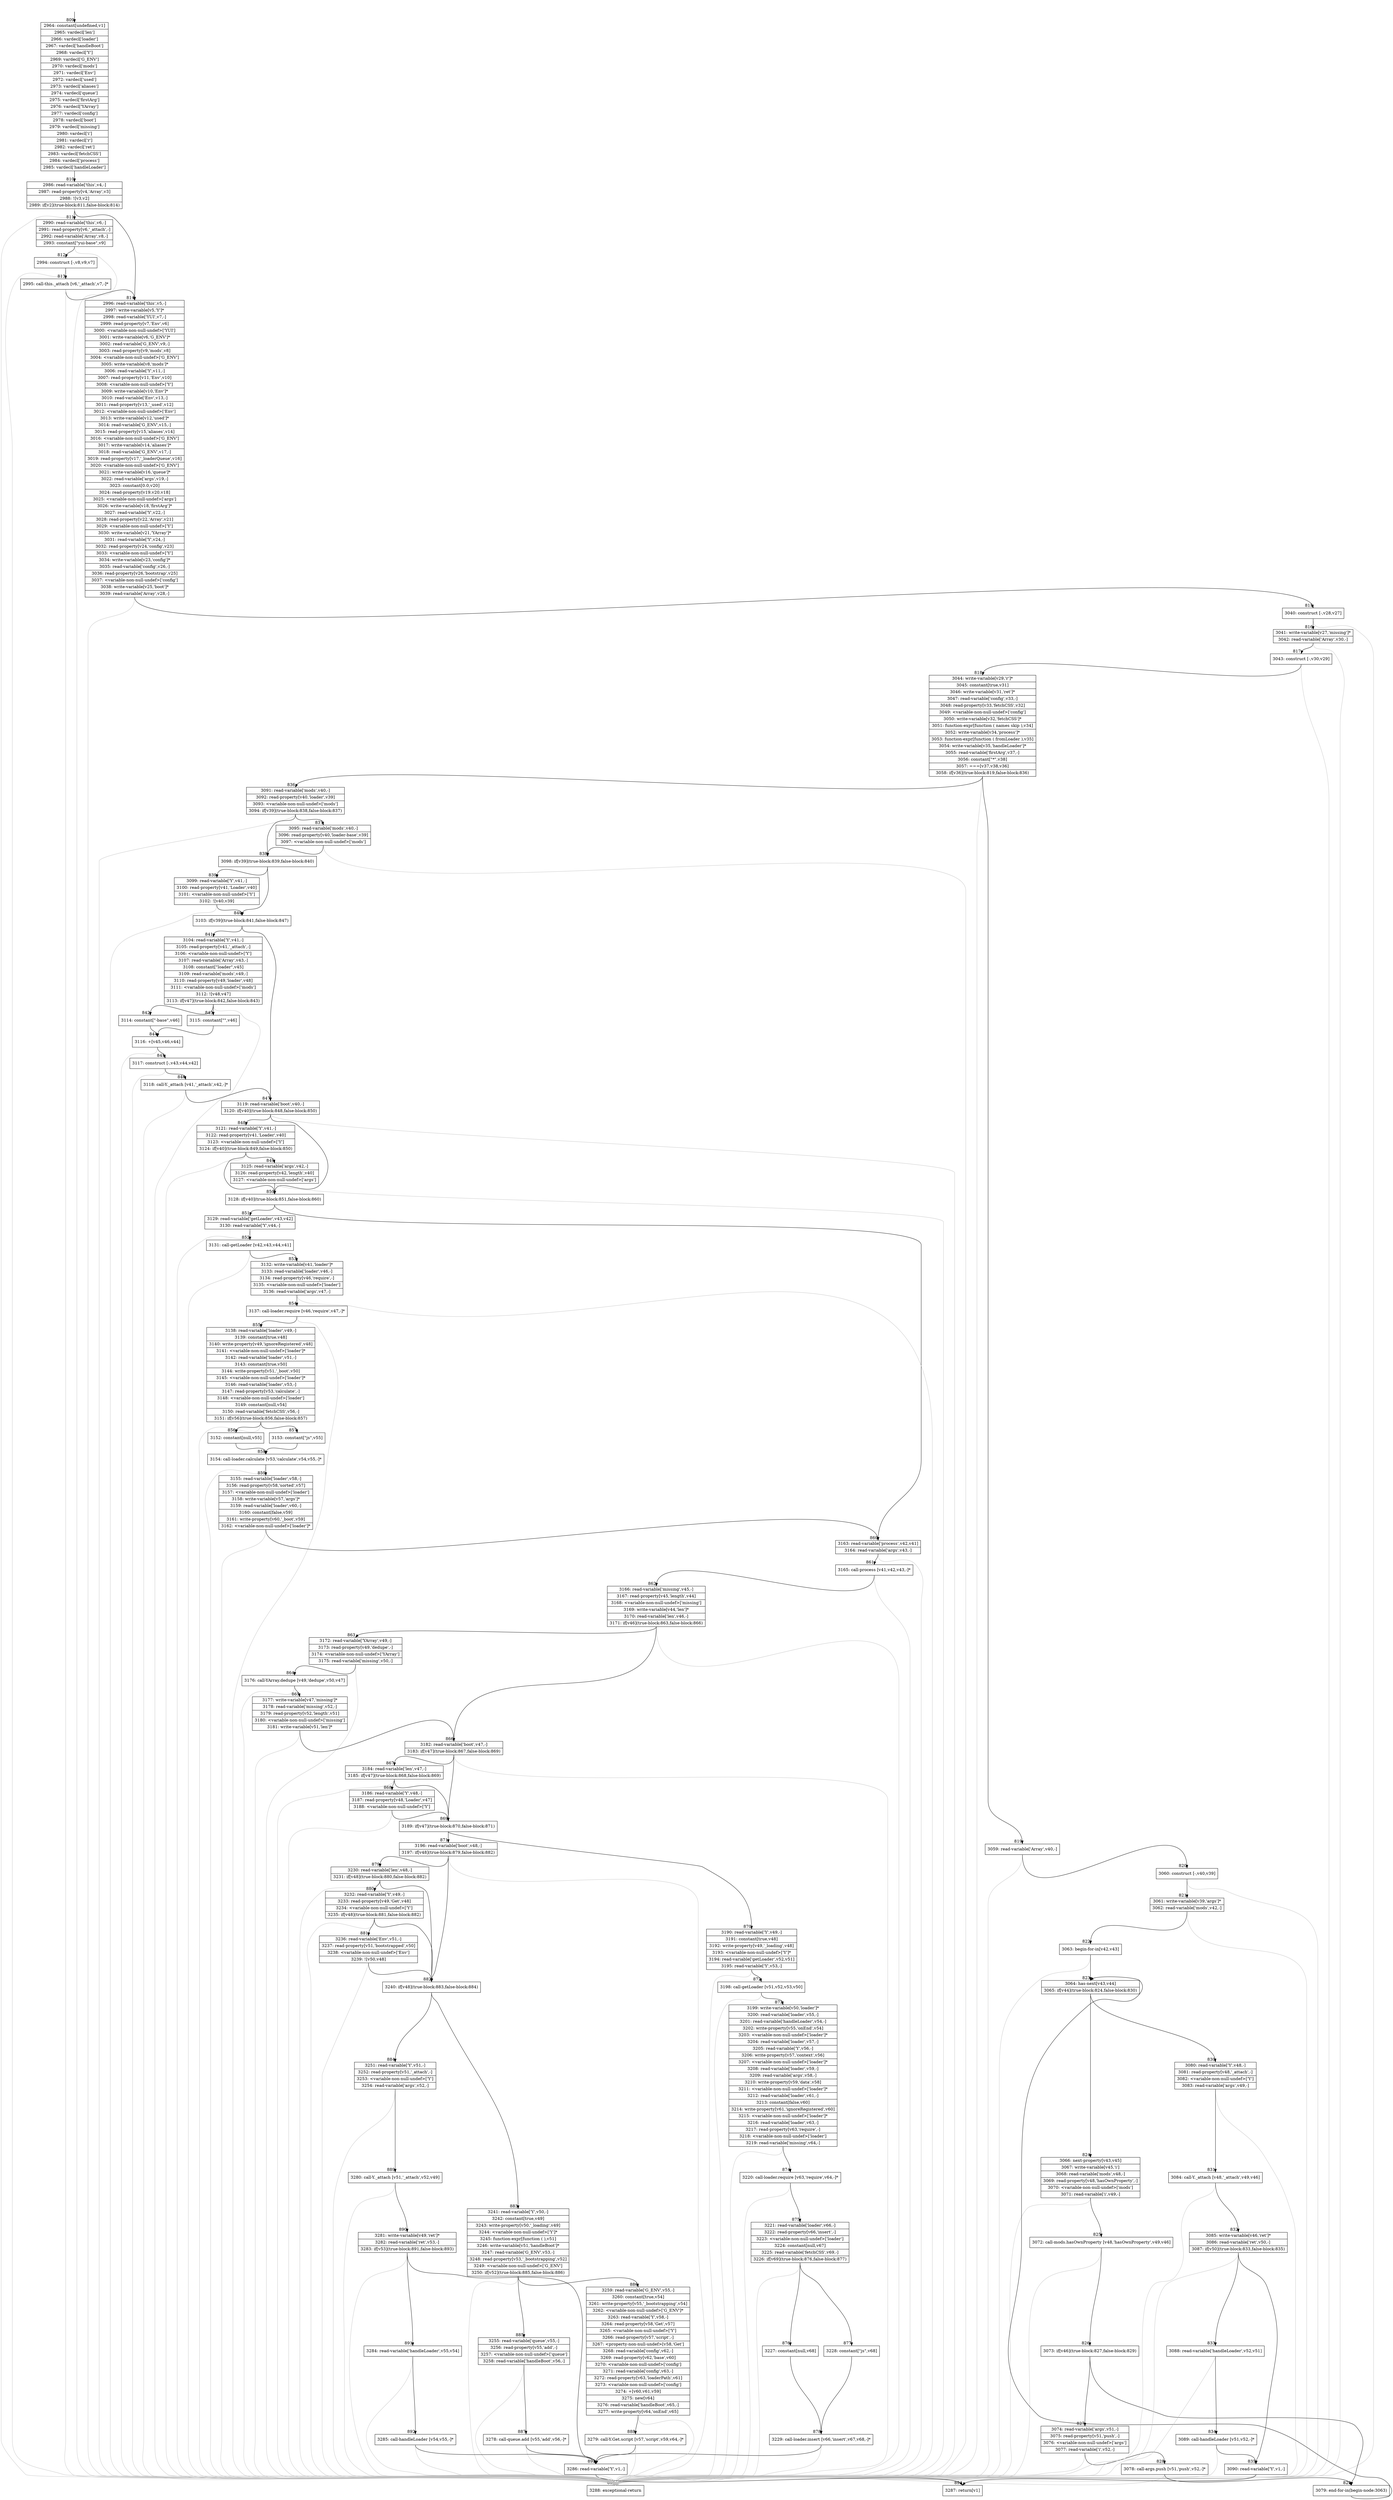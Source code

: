 digraph {
rankdir="TD"
BB_entry30[shape=none,label=""];
BB_entry30 -> BB809 [tailport=s, headport=n, headlabel="    809"]
BB809 [shape=record label="{2964: constant[undefined,v1]|2965: vardecl['len']|2966: vardecl['loader']|2967: vardecl['handleBoot']|2968: vardecl['Y']|2969: vardecl['G_ENV']|2970: vardecl['mods']|2971: vardecl['Env']|2972: vardecl['used']|2973: vardecl['aliases']|2974: vardecl['queue']|2975: vardecl['firstArg']|2976: vardecl['YArray']|2977: vardecl['config']|2978: vardecl['boot']|2979: vardecl['missing']|2980: vardecl['i']|2981: vardecl['r']|2982: vardecl['ret']|2983: vardecl['fetchCSS']|2984: vardecl['process']|2985: vardecl['handleLoader']}" ] 
BB809 -> BB810 [tailport=s, headport=n, headlabel="      810"]
BB810 [shape=record label="{2986: read-variable['this',v4,-]|2987: read-property[v4,'Array',v3]|2988: ![v3,v2]|2989: if[v2](true-block:811,false-block:814)}" ] 
BB810 -> BB811 [tailport=s, headport=n, headlabel="      811"]
BB810 -> BB814 [tailport=s, headport=n, headlabel="      814"]
BB810 -> BB895 [tailport=s, headport=n, color=gray, headlabel="      895"]
BB811 [shape=record label="{2990: read-variable['this',v6,-]|2991: read-property[v6,'_attach',-]|2992: read-variable['Array',v8,-]|2993: constant[\"yui-base\",v9]}" ] 
BB811 -> BB812 [tailport=s, headport=n, headlabel="      812"]
BB811 -> BB895 [tailport=s, headport=n, color=gray]
BB812 [shape=record label="{2994: construct [-,v8,v9,v7]}" ] 
BB812 -> BB813 [tailport=s, headport=n, headlabel="      813"]
BB812 -> BB895 [tailport=s, headport=n, color=gray]
BB813 [shape=record label="{2995: call-this._attach [v6,'_attach',v7,-]*}" ] 
BB813 -> BB814 [tailport=s, headport=n]
BB813 -> BB895 [tailport=s, headport=n, color=gray]
BB814 [shape=record label="{2996: read-variable['this',v5,-]|2997: write-variable[v5,'Y']*|2998: read-variable['YUI',v7,-]|2999: read-property[v7,'Env',v6]|3000: \<variable-non-null-undef\>['YUI']|3001: write-variable[v6,'G_ENV']*|3002: read-variable['G_ENV',v9,-]|3003: read-property[v9,'mods',v8]|3004: \<variable-non-null-undef\>['G_ENV']|3005: write-variable[v8,'mods']*|3006: read-variable['Y',v11,-]|3007: read-property[v11,'Env',v10]|3008: \<variable-non-null-undef\>['Y']|3009: write-variable[v10,'Env']*|3010: read-variable['Env',v13,-]|3011: read-property[v13,'_used',v12]|3012: \<variable-non-null-undef\>['Env']|3013: write-variable[v12,'used']*|3014: read-variable['G_ENV',v15,-]|3015: read-property[v15,'aliases',v14]|3016: \<variable-non-null-undef\>['G_ENV']|3017: write-variable[v14,'aliases']*|3018: read-variable['G_ENV',v17,-]|3019: read-property[v17,'_loaderQueue',v16]|3020: \<variable-non-null-undef\>['G_ENV']|3021: write-variable[v16,'queue']*|3022: read-variable['args',v19,-]|3023: constant[0.0,v20]|3024: read-property[v19,v20,v18]|3025: \<variable-non-null-undef\>['args']|3026: write-variable[v18,'firstArg']*|3027: read-variable['Y',v22,-]|3028: read-property[v22,'Array',v21]|3029: \<variable-non-null-undef\>['Y']|3030: write-variable[v21,'YArray']*|3031: read-variable['Y',v24,-]|3032: read-property[v24,'config',v23]|3033: \<variable-non-null-undef\>['Y']|3034: write-variable[v23,'config']*|3035: read-variable['config',v26,-]|3036: read-property[v26,'bootstrap',v25]|3037: \<variable-non-null-undef\>['config']|3038: write-variable[v25,'boot']*|3039: read-variable['Array',v28,-]}" ] 
BB814 -> BB815 [tailport=s, headport=n, headlabel="      815"]
BB814 -> BB895 [tailport=s, headport=n, color=gray]
BB815 [shape=record label="{3040: construct [-,v28,v27]}" ] 
BB815 -> BB816 [tailport=s, headport=n, headlabel="      816"]
BB815 -> BB895 [tailport=s, headport=n, color=gray]
BB816 [shape=record label="{3041: write-variable[v27,'missing']*|3042: read-variable['Array',v30,-]}" ] 
BB816 -> BB817 [tailport=s, headport=n, headlabel="      817"]
BB816 -> BB895 [tailport=s, headport=n, color=gray]
BB817 [shape=record label="{3043: construct [-,v30,v29]}" ] 
BB817 -> BB818 [tailport=s, headport=n, headlabel="      818"]
BB817 -> BB895 [tailport=s, headport=n, color=gray]
BB818 [shape=record label="{3044: write-variable[v29,'r']*|3045: constant[true,v31]|3046: write-variable[v31,'ret']*|3047: read-variable['config',v33,-]|3048: read-property[v33,'fetchCSS',v32]|3049: \<variable-non-null-undef\>['config']|3050: write-variable[v32,'fetchCSS']*|3051: function-expr[function ( names skip ),v34]|3052: write-variable[v34,'process']*|3053: function-expr[function ( fromLoader ),v35]|3054: write-variable[v35,'handleLoader']*|3055: read-variable['firstArg',v37,-]|3056: constant[\"*\",v38]|3057: ===[v37,v38,v36]|3058: if[v36](true-block:819,false-block:836)}" ] 
BB818 -> BB819 [tailport=s, headport=n, headlabel="      819"]
BB818 -> BB836 [tailport=s, headport=n, headlabel="      836"]
BB818 -> BB895 [tailport=s, headport=n, color=gray]
BB819 [shape=record label="{3059: read-variable['Array',v40,-]}" ] 
BB819 -> BB820 [tailport=s, headport=n, headlabel="      820"]
BB819 -> BB895 [tailport=s, headport=n, color=gray]
BB820 [shape=record label="{3060: construct [-,v40,v39]}" ] 
BB820 -> BB821 [tailport=s, headport=n, headlabel="      821"]
BB820 -> BB895 [tailport=s, headport=n, color=gray]
BB821 [shape=record label="{3061: write-variable[v39,'args']*|3062: read-variable['mods',v42,-]}" ] 
BB821 -> BB822 [tailport=s, headport=n, headlabel="      822"]
BB821 -> BB895 [tailport=s, headport=n, color=gray]
BB822 [shape=record label="{3063: begin-for-in[v42,v43]}" ] 
BB822 -> BB823 [tailport=s, headport=n, headlabel="      823"]
BB822 -> BB895 [tailport=s, headport=n, color=gray]
BB823 [shape=record label="{3064: has-next[v43,v44]|3065: if[v44](true-block:824,false-block:830)}" ] 
BB823 -> BB824 [tailport=s, headport=n, headlabel="      824"]
BB823 -> BB830 [tailport=s, headport=n, headlabel="      830"]
BB824 [shape=record label="{3066: next-property[v43,v45]|3067: write-variable[v45,'i']|3068: read-variable['mods',v48,-]|3069: read-property[v48,'hasOwnProperty',-]|3070: \<variable-non-null-undef\>['mods']|3071: read-variable['i',v49,-]}" ] 
BB824 -> BB825 [tailport=s, headport=n, headlabel="      825"]
BB824 -> BB895 [tailport=s, headport=n, color=gray]
BB825 [shape=record label="{3072: call-mods.hasOwnProperty [v48,'hasOwnProperty',v49,v46]}" ] 
BB825 -> BB826 [tailport=s, headport=n, headlabel="      826"]
BB825 -> BB895 [tailport=s, headport=n, color=gray]
BB826 [shape=record label="{3073: if[v46](true-block:827,false-block:829)}" ] 
BB826 -> BB827 [tailport=s, headport=n, headlabel="      827"]
BB826 -> BB829 [tailport=s, headport=n, headlabel="      829"]
BB827 [shape=record label="{3074: read-variable['args',v51,-]|3075: read-property[v51,'push',-]|3076: \<variable-non-null-undef\>['args']|3077: read-variable['i',v52,-]}" ] 
BB827 -> BB828 [tailport=s, headport=n, headlabel="      828"]
BB827 -> BB895 [tailport=s, headport=n, color=gray]
BB828 [shape=record label="{3078: call-args.push [v51,'push',v52,-]*}" ] 
BB828 -> BB829 [tailport=s, headport=n]
BB828 -> BB895 [tailport=s, headport=n, color=gray]
BB829 [shape=record label="{3079: end-for-in(begin-node:3063)}" ] 
BB829 -> BB823 [tailport=s, headport=n]
BB830 [shape=record label="{3080: read-variable['Y',v48,-]|3081: read-property[v48,'_attach',-]|3082: \<variable-non-null-undef\>['Y']|3083: read-variable['args',v49,-]}" ] 
BB830 -> BB831 [tailport=s, headport=n, headlabel="      831"]
BB830 -> BB895 [tailport=s, headport=n, color=gray]
BB831 [shape=record label="{3084: call-Y._attach [v48,'_attach',v49,v46]}" ] 
BB831 -> BB832 [tailport=s, headport=n, headlabel="      832"]
BB831 -> BB895 [tailport=s, headport=n, color=gray]
BB832 [shape=record label="{3085: write-variable[v46,'ret']*|3086: read-variable['ret',v50,-]|3087: if[v50](true-block:833,false-block:835)}" ] 
BB832 -> BB833 [tailport=s, headport=n, headlabel="      833"]
BB832 -> BB835 [tailport=s, headport=n, headlabel="      835"]
BB832 -> BB895 [tailport=s, headport=n, color=gray]
BB833 [shape=record label="{3088: read-variable['handleLoader',v52,v51]}" ] 
BB833 -> BB834 [tailport=s, headport=n, headlabel="      834"]
BB833 -> BB895 [tailport=s, headport=n, color=gray]
BB834 [shape=record label="{3089: call-handleLoader [v51,v52,-]*}" ] 
BB834 -> BB835 [tailport=s, headport=n]
BB834 -> BB895 [tailport=s, headport=n, color=gray]
BB835 [shape=record label="{3090: read-variable['Y',v1,-]}" ] 
BB835 -> BB894 [tailport=s, headport=n, headlabel="      894"]
BB835 -> BB895 [tailport=s, headport=n, color=gray]
BB836 [shape=record label="{3091: read-variable['mods',v40,-]|3092: read-property[v40,'loader',v39]|3093: \<variable-non-null-undef\>['mods']|3094: if[v39](true-block:838,false-block:837)}" ] 
BB836 -> BB838 [tailport=s, headport=n, headlabel="      838"]
BB836 -> BB837 [tailport=s, headport=n, headlabel="      837"]
BB836 -> BB895 [tailport=s, headport=n, color=gray]
BB837 [shape=record label="{3095: read-variable['mods',v40,-]|3096: read-property[v40,'loader-base',v39]|3097: \<variable-non-null-undef\>['mods']}" ] 
BB837 -> BB838 [tailport=s, headport=n]
BB837 -> BB895 [tailport=s, headport=n, color=gray]
BB838 [shape=record label="{3098: if[v39](true-block:839,false-block:840)}" ] 
BB838 -> BB840 [tailport=s, headport=n, headlabel="      840"]
BB838 -> BB839 [tailport=s, headport=n, headlabel="      839"]
BB839 [shape=record label="{3099: read-variable['Y',v41,-]|3100: read-property[v41,'Loader',v40]|3101: \<variable-non-null-undef\>['Y']|3102: ![v40,v39]}" ] 
BB839 -> BB840 [tailport=s, headport=n]
BB839 -> BB895 [tailport=s, headport=n, color=gray]
BB840 [shape=record label="{3103: if[v39](true-block:841,false-block:847)}" ] 
BB840 -> BB841 [tailport=s, headport=n, headlabel="      841"]
BB840 -> BB847 [tailport=s, headport=n, headlabel="      847"]
BB841 [shape=record label="{3104: read-variable['Y',v41,-]|3105: read-property[v41,'_attach',-]|3106: \<variable-non-null-undef\>['Y']|3107: read-variable['Array',v43,-]|3108: constant[\"loader\",v45]|3109: read-variable['mods',v49,-]|3110: read-property[v49,'loader',v48]|3111: \<variable-non-null-undef\>['mods']|3112: ![v48,v47]|3113: if[v47](true-block:842,false-block:843)}" ] 
BB841 -> BB842 [tailport=s, headport=n, headlabel="      842"]
BB841 -> BB843 [tailport=s, headport=n, headlabel="      843"]
BB841 -> BB895 [tailport=s, headport=n, color=gray]
BB842 [shape=record label="{3114: constant[\"-base\",v46]}" ] 
BB842 -> BB844 [tailport=s, headport=n, headlabel="      844"]
BB843 [shape=record label="{3115: constant[\"\",v46]}" ] 
BB843 -> BB844 [tailport=s, headport=n]
BB844 [shape=record label="{3116: +[v45,v46,v44]}" ] 
BB844 -> BB845 [tailport=s, headport=n, headlabel="      845"]
BB844 -> BB895 [tailport=s, headport=n, color=gray]
BB845 [shape=record label="{3117: construct [-,v43,v44,v42]}" ] 
BB845 -> BB846 [tailport=s, headport=n, headlabel="      846"]
BB845 -> BB895 [tailport=s, headport=n, color=gray]
BB846 [shape=record label="{3118: call-Y._attach [v41,'_attach',v42,-]*}" ] 
BB846 -> BB847 [tailport=s, headport=n]
BB846 -> BB895 [tailport=s, headport=n, color=gray]
BB847 [shape=record label="{3119: read-variable['boot',v40,-]|3120: if[v40](true-block:848,false-block:850)}" ] 
BB847 -> BB850 [tailport=s, headport=n, headlabel="      850"]
BB847 -> BB848 [tailport=s, headport=n, headlabel="      848"]
BB847 -> BB895 [tailport=s, headport=n, color=gray]
BB848 [shape=record label="{3121: read-variable['Y',v41,-]|3122: read-property[v41,'Loader',v40]|3123: \<variable-non-null-undef\>['Y']|3124: if[v40](true-block:849,false-block:850)}" ] 
BB848 -> BB850 [tailport=s, headport=n]
BB848 -> BB849 [tailport=s, headport=n, headlabel="      849"]
BB848 -> BB895 [tailport=s, headport=n, color=gray]
BB849 [shape=record label="{3125: read-variable['args',v42,-]|3126: read-property[v42,'length',v40]|3127: \<variable-non-null-undef\>['args']}" ] 
BB849 -> BB850 [tailport=s, headport=n]
BB849 -> BB895 [tailport=s, headport=n, color=gray]
BB850 [shape=record label="{3128: if[v40](true-block:851,false-block:860)}" ] 
BB850 -> BB851 [tailport=s, headport=n, headlabel="      851"]
BB850 -> BB860 [tailport=s, headport=n, headlabel="      860"]
BB851 [shape=record label="{3129: read-variable['getLoader',v43,v42]|3130: read-variable['Y',v44,-]}" ] 
BB851 -> BB852 [tailport=s, headport=n, headlabel="      852"]
BB851 -> BB895 [tailport=s, headport=n, color=gray]
BB852 [shape=record label="{3131: call-getLoader [v42,v43,v44,v41]}" ] 
BB852 -> BB853 [tailport=s, headport=n, headlabel="      853"]
BB852 -> BB895 [tailport=s, headport=n, color=gray]
BB853 [shape=record label="{3132: write-variable[v41,'loader']*|3133: read-variable['loader',v46,-]|3134: read-property[v46,'require',-]|3135: \<variable-non-null-undef\>['loader']|3136: read-variable['args',v47,-]}" ] 
BB853 -> BB854 [tailport=s, headport=n, headlabel="      854"]
BB853 -> BB895 [tailport=s, headport=n, color=gray]
BB854 [shape=record label="{3137: call-loader.require [v46,'require',v47,-]*}" ] 
BB854 -> BB855 [tailport=s, headport=n, headlabel="      855"]
BB854 -> BB895 [tailport=s, headport=n, color=gray]
BB855 [shape=record label="{3138: read-variable['loader',v49,-]|3139: constant[true,v48]|3140: write-property[v49,'ignoreRegistered',v48]|3141: \<variable-non-null-undef\>['loader']*|3142: read-variable['loader',v51,-]|3143: constant[true,v50]|3144: write-property[v51,'_boot',v50]|3145: \<variable-non-null-undef\>['loader']*|3146: read-variable['loader',v53,-]|3147: read-property[v53,'calculate',-]|3148: \<variable-non-null-undef\>['loader']|3149: constant[null,v54]|3150: read-variable['fetchCSS',v56,-]|3151: if[v56](true-block:856,false-block:857)}" ] 
BB855 -> BB856 [tailport=s, headport=n, headlabel="      856"]
BB855 -> BB857 [tailport=s, headport=n, headlabel="      857"]
BB855 -> BB895 [tailport=s, headport=n, color=gray]
BB856 [shape=record label="{3152: constant[null,v55]}" ] 
BB856 -> BB858 [tailport=s, headport=n, headlabel="      858"]
BB857 [shape=record label="{3153: constant[\"js\",v55]}" ] 
BB857 -> BB858 [tailport=s, headport=n]
BB858 [shape=record label="{3154: call-loader.calculate [v53,'calculate',v54,v55,-]*}" ] 
BB858 -> BB859 [tailport=s, headport=n, headlabel="      859"]
BB858 -> BB895 [tailport=s, headport=n, color=gray]
BB859 [shape=record label="{3155: read-variable['loader',v58,-]|3156: read-property[v58,'sorted',v57]|3157: \<variable-non-null-undef\>['loader']|3158: write-variable[v57,'args']*|3159: read-variable['loader',v60,-]|3160: constant[false,v59]|3161: write-property[v60,'_boot',v59]|3162: \<variable-non-null-undef\>['loader']*}" ] 
BB859 -> BB860 [tailport=s, headport=n]
BB859 -> BB895 [tailport=s, headport=n, color=gray]
BB860 [shape=record label="{3163: read-variable['process',v42,v41]|3164: read-variable['args',v43,-]}" ] 
BB860 -> BB861 [tailport=s, headport=n, headlabel="      861"]
BB860 -> BB895 [tailport=s, headport=n, color=gray]
BB861 [shape=record label="{3165: call-process [v41,v42,v43,-]*}" ] 
BB861 -> BB862 [tailport=s, headport=n, headlabel="      862"]
BB861 -> BB895 [tailport=s, headport=n, color=gray]
BB862 [shape=record label="{3166: read-variable['missing',v45,-]|3167: read-property[v45,'length',v44]|3168: \<variable-non-null-undef\>['missing']|3169: write-variable[v44,'len']*|3170: read-variable['len',v46,-]|3171: if[v46](true-block:863,false-block:866)}" ] 
BB862 -> BB863 [tailport=s, headport=n, headlabel="      863"]
BB862 -> BB866 [tailport=s, headport=n, headlabel="      866"]
BB862 -> BB895 [tailport=s, headport=n, color=gray]
BB863 [shape=record label="{3172: read-variable['YArray',v49,-]|3173: read-property[v49,'dedupe',-]|3174: \<variable-non-null-undef\>['YArray']|3175: read-variable['missing',v50,-]}" ] 
BB863 -> BB864 [tailport=s, headport=n, headlabel="      864"]
BB863 -> BB895 [tailport=s, headport=n, color=gray]
BB864 [shape=record label="{3176: call-YArray.dedupe [v49,'dedupe',v50,v47]}" ] 
BB864 -> BB865 [tailport=s, headport=n, headlabel="      865"]
BB864 -> BB895 [tailport=s, headport=n, color=gray]
BB865 [shape=record label="{3177: write-variable[v47,'missing']*|3178: read-variable['missing',v52,-]|3179: read-property[v52,'length',v51]|3180: \<variable-non-null-undef\>['missing']|3181: write-variable[v51,'len']*}" ] 
BB865 -> BB866 [tailport=s, headport=n]
BB865 -> BB895 [tailport=s, headport=n, color=gray]
BB866 [shape=record label="{3182: read-variable['boot',v47,-]|3183: if[v47](true-block:867,false-block:869)}" ] 
BB866 -> BB869 [tailport=s, headport=n, headlabel="      869"]
BB866 -> BB867 [tailport=s, headport=n, headlabel="      867"]
BB866 -> BB895 [tailport=s, headport=n, color=gray]
BB867 [shape=record label="{3184: read-variable['len',v47,-]|3185: if[v47](true-block:868,false-block:869)}" ] 
BB867 -> BB869 [tailport=s, headport=n]
BB867 -> BB868 [tailport=s, headport=n, headlabel="      868"]
BB867 -> BB895 [tailport=s, headport=n, color=gray]
BB868 [shape=record label="{3186: read-variable['Y',v48,-]|3187: read-property[v48,'Loader',v47]|3188: \<variable-non-null-undef\>['Y']}" ] 
BB868 -> BB869 [tailport=s, headport=n]
BB868 -> BB895 [tailport=s, headport=n, color=gray]
BB869 [shape=record label="{3189: if[v47](true-block:870,false-block:871)}" ] 
BB869 -> BB870 [tailport=s, headport=n, headlabel="      870"]
BB869 -> BB871 [tailport=s, headport=n, headlabel="      871"]
BB870 [shape=record label="{3190: read-variable['Y',v49,-]|3191: constant[true,v48]|3192: write-property[v49,'_loading',v48]|3193: \<variable-non-null-undef\>['Y']*|3194: read-variable['getLoader',v52,v51]|3195: read-variable['Y',v53,-]}" ] 
BB870 -> BB872 [tailport=s, headport=n, headlabel="      872"]
BB870 -> BB895 [tailport=s, headport=n, color=gray]
BB871 [shape=record label="{3196: read-variable['boot',v48,-]|3197: if[v48](true-block:879,false-block:882)}" ] 
BB871 -> BB882 [tailport=s, headport=n, headlabel="      882"]
BB871 -> BB879 [tailport=s, headport=n, headlabel="      879"]
BB871 -> BB895 [tailport=s, headport=n, color=gray]
BB872 [shape=record label="{3198: call-getLoader [v51,v52,v53,v50]}" ] 
BB872 -> BB873 [tailport=s, headport=n, headlabel="      873"]
BB872 -> BB895 [tailport=s, headport=n, color=gray]
BB873 [shape=record label="{3199: write-variable[v50,'loader']*|3200: read-variable['loader',v55,-]|3201: read-variable['handleLoader',v54,-]|3202: write-property[v55,'onEnd',v54]|3203: \<variable-non-null-undef\>['loader']*|3204: read-variable['loader',v57,-]|3205: read-variable['Y',v56,-]|3206: write-property[v57,'context',v56]|3207: \<variable-non-null-undef\>['loader']*|3208: read-variable['loader',v59,-]|3209: read-variable['args',v58,-]|3210: write-property[v59,'data',v58]|3211: \<variable-non-null-undef\>['loader']*|3212: read-variable['loader',v61,-]|3213: constant[false,v60]|3214: write-property[v61,'ignoreRegistered',v60]|3215: \<variable-non-null-undef\>['loader']*|3216: read-variable['loader',v63,-]|3217: read-property[v63,'require',-]|3218: \<variable-non-null-undef\>['loader']|3219: read-variable['missing',v64,-]}" ] 
BB873 -> BB874 [tailport=s, headport=n, headlabel="      874"]
BB873 -> BB895 [tailport=s, headport=n, color=gray]
BB874 [shape=record label="{3220: call-loader.require [v63,'require',v64,-]*}" ] 
BB874 -> BB875 [tailport=s, headport=n, headlabel="      875"]
BB874 -> BB895 [tailport=s, headport=n, color=gray]
BB875 [shape=record label="{3221: read-variable['loader',v66,-]|3222: read-property[v66,'insert',-]|3223: \<variable-non-null-undef\>['loader']|3224: constant[null,v67]|3225: read-variable['fetchCSS',v69,-]|3226: if[v69](true-block:876,false-block:877)}" ] 
BB875 -> BB876 [tailport=s, headport=n, headlabel="      876"]
BB875 -> BB877 [tailport=s, headport=n, headlabel="      877"]
BB875 -> BB895 [tailport=s, headport=n, color=gray]
BB876 [shape=record label="{3227: constant[null,v68]}" ] 
BB876 -> BB878 [tailport=s, headport=n, headlabel="      878"]
BB877 [shape=record label="{3228: constant[\"js\",v68]}" ] 
BB877 -> BB878 [tailport=s, headport=n]
BB878 [shape=record label="{3229: call-loader.insert [v66,'insert',v67,v68,-]*}" ] 
BB878 -> BB893 [tailport=s, headport=n, headlabel="      893"]
BB878 -> BB895 [tailport=s, headport=n, color=gray]
BB879 [shape=record label="{3230: read-variable['len',v48,-]|3231: if[v48](true-block:880,false-block:882)}" ] 
BB879 -> BB882 [tailport=s, headport=n]
BB879 -> BB880 [tailport=s, headport=n, headlabel="      880"]
BB879 -> BB895 [tailport=s, headport=n, color=gray]
BB880 [shape=record label="{3232: read-variable['Y',v49,-]|3233: read-property[v49,'Get',v48]|3234: \<variable-non-null-undef\>['Y']|3235: if[v48](true-block:881,false-block:882)}" ] 
BB880 -> BB882 [tailport=s, headport=n]
BB880 -> BB881 [tailport=s, headport=n, headlabel="      881"]
BB880 -> BB895 [tailport=s, headport=n, color=gray]
BB881 [shape=record label="{3236: read-variable['Env',v51,-]|3237: read-property[v51,'bootstrapped',v50]|3238: \<variable-non-null-undef\>['Env']|3239: ![v50,v48]}" ] 
BB881 -> BB882 [tailport=s, headport=n]
BB881 -> BB895 [tailport=s, headport=n, color=gray]
BB882 [shape=record label="{3240: if[v48](true-block:883,false-block:884)}" ] 
BB882 -> BB883 [tailport=s, headport=n, headlabel="      883"]
BB882 -> BB884 [tailport=s, headport=n, headlabel="      884"]
BB883 [shape=record label="{3241: read-variable['Y',v50,-]|3242: constant[true,v49]|3243: write-property[v50,'_loading',v49]|3244: \<variable-non-null-undef\>['Y']*|3245: function-expr[function ( ),v51]|3246: write-variable[v51,'handleBoot']*|3247: read-variable['G_ENV',v53,-]|3248: read-property[v53,'_bootstrapping',v52]|3249: \<variable-non-null-undef\>['G_ENV']|3250: if[v52](true-block:885,false-block:886)}" ] 
BB883 -> BB885 [tailport=s, headport=n, headlabel="      885"]
BB883 -> BB886 [tailport=s, headport=n, headlabel="      886"]
BB883 -> BB895 [tailport=s, headport=n, color=gray]
BB884 [shape=record label="{3251: read-variable['Y',v51,-]|3252: read-property[v51,'_attach',-]|3253: \<variable-non-null-undef\>['Y']|3254: read-variable['args',v52,-]}" ] 
BB884 -> BB889 [tailport=s, headport=n, headlabel="      889"]
BB884 -> BB895 [tailport=s, headport=n, color=gray]
BB885 [shape=record label="{3255: read-variable['queue',v55,-]|3256: read-property[v55,'add',-]|3257: \<variable-non-null-undef\>['queue']|3258: read-variable['handleBoot',v56,-]}" ] 
BB885 -> BB887 [tailport=s, headport=n, headlabel="      887"]
BB885 -> BB895 [tailport=s, headport=n, color=gray]
BB886 [shape=record label="{3259: read-variable['G_ENV',v55,-]|3260: constant[true,v54]|3261: write-property[v55,'_bootstrapping',v54]|3262: \<variable-non-null-undef\>['G_ENV']*|3263: read-variable['Y',v58,-]|3264: read-property[v58,'Get',v57]|3265: \<variable-non-null-undef\>['Y']|3266: read-property[v57,'script',-]|3267: \<property-non-null-undef\>[v58,'Get']|3268: read-variable['config',v62,-]|3269: read-property[v62,'base',v60]|3270: \<variable-non-null-undef\>['config']|3271: read-variable['config',v63,-]|3272: read-property[v63,'loaderPath',v61]|3273: \<variable-non-null-undef\>['config']|3274: +[v60,v61,v59]|3275: new[v64]|3276: read-variable['handleBoot',v65,-]|3277: write-property[v64,'onEnd',v65]}" ] 
BB886 -> BB888 [tailport=s, headport=n, headlabel="      888"]
BB886 -> BB895 [tailport=s, headport=n, color=gray]
BB887 [shape=record label="{3278: call-queue.add [v55,'add',v56,-]*}" ] 
BB887 -> BB893 [tailport=s, headport=n]
BB887 -> BB895 [tailport=s, headport=n, color=gray]
BB888 [shape=record label="{3279: call-Y.Get.script [v57,'script',v59,v64,-]*}" ] 
BB888 -> BB893 [tailport=s, headport=n]
BB888 -> BB895 [tailport=s, headport=n, color=gray]
BB889 [shape=record label="{3280: call-Y._attach [v51,'_attach',v52,v49]}" ] 
BB889 -> BB890 [tailport=s, headport=n, headlabel="      890"]
BB889 -> BB895 [tailport=s, headport=n, color=gray]
BB890 [shape=record label="{3281: write-variable[v49,'ret']*|3282: read-variable['ret',v53,-]|3283: if[v53](true-block:891,false-block:893)}" ] 
BB890 -> BB891 [tailport=s, headport=n, headlabel="      891"]
BB890 -> BB893 [tailport=s, headport=n]
BB890 -> BB895 [tailport=s, headport=n, color=gray]
BB891 [shape=record label="{3284: read-variable['handleLoader',v55,v54]}" ] 
BB891 -> BB892 [tailport=s, headport=n, headlabel="      892"]
BB891 -> BB895 [tailport=s, headport=n, color=gray]
BB892 [shape=record label="{3285: call-handleLoader [v54,v55,-]*}" ] 
BB892 -> BB893 [tailport=s, headport=n]
BB892 -> BB895 [tailport=s, headport=n, color=gray]
BB893 [shape=record label="{3286: read-variable['Y',v1,-]}" ] 
BB893 -> BB894 [tailport=s, headport=n]
BB893 -> BB895 [tailport=s, headport=n, color=gray]
BB894 [shape=record label="{3287: return[v1]}" ] 
BB895 [shape=record label="{3288: exceptional-return}" ] 
//#$~ 1261
}
